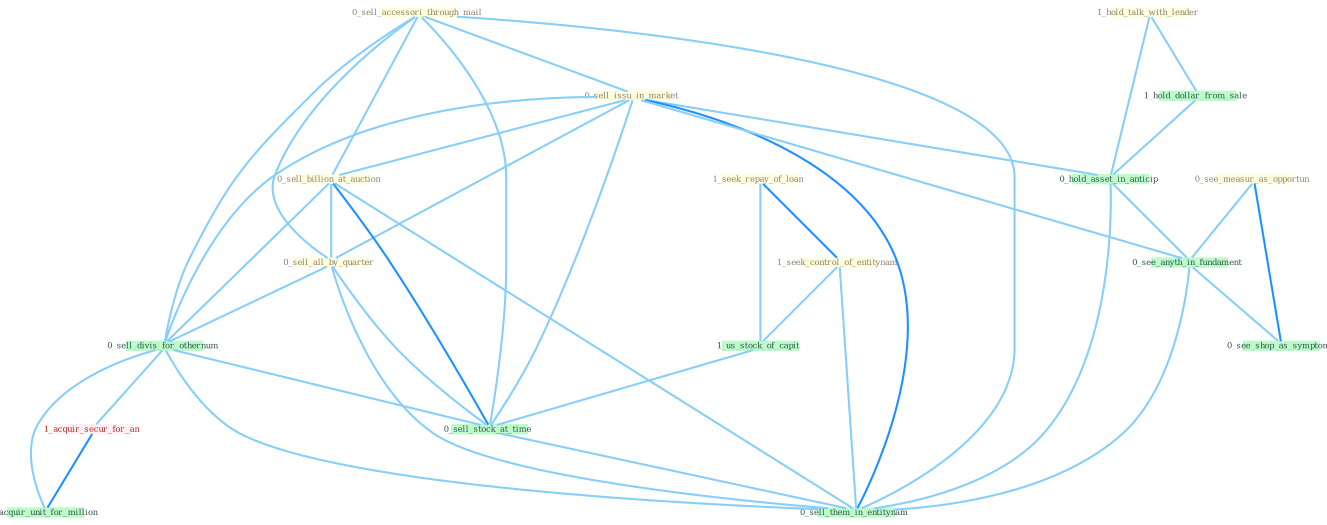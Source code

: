 Graph G{ 
    node
    [shape=polygon,style=filled,width=.5,height=.06,color="#BDFCC9",fixedsize=true,fontsize=4,
    fontcolor="#2f4f4f"];
    {node
    [color="#ffffe0", fontcolor="#8b7d6b"] "1_seek_repay_of_loan " "1_hold_talk_with_lender " "0_sell_accessori_through_mail " "0_see_measur_as_opportun " "0_sell_issu_in_market " "1_seek_control_of_entitynam " "0_sell_billion_at_auction " "0_sell_all_by_quarter "}
{node [color="#fff0f5", fontcolor="#b22222"] "1_acquir_secur_for_an "}
edge [color="#B0E2FF"];

	"1_seek_repay_of_loan " -- "1_seek_control_of_entitynam " [w="2", color="#1e90ff" , len=0.8];
	"1_seek_repay_of_loan " -- "1_us_stock_of_capit " [w="1", color="#87cefa" ];
	"1_hold_talk_with_lender " -- "1_hold_dollar_from_sale " [w="1", color="#87cefa" ];
	"1_hold_talk_with_lender " -- "0_hold_asset_in_anticip " [w="1", color="#87cefa" ];
	"0_sell_accessori_through_mail " -- "0_sell_issu_in_market " [w="1", color="#87cefa" ];
	"0_sell_accessori_through_mail " -- "0_sell_billion_at_auction " [w="1", color="#87cefa" ];
	"0_sell_accessori_through_mail " -- "0_sell_all_by_quarter " [w="1", color="#87cefa" ];
	"0_sell_accessori_through_mail " -- "0_sell_divis_for_othernum " [w="1", color="#87cefa" ];
	"0_sell_accessori_through_mail " -- "0_sell_stock_at_time " [w="1", color="#87cefa" ];
	"0_sell_accessori_through_mail " -- "0_sell_them_in_entitynam " [w="1", color="#87cefa" ];
	"0_see_measur_as_opportun " -- "0_see_anyth_in_fundament " [w="1", color="#87cefa" ];
	"0_see_measur_as_opportun " -- "0_see_shop_as_symptom " [w="2", color="#1e90ff" , len=0.8];
	"0_sell_issu_in_market " -- "0_sell_billion_at_auction " [w="1", color="#87cefa" ];
	"0_sell_issu_in_market " -- "0_sell_all_by_quarter " [w="1", color="#87cefa" ];
	"0_sell_issu_in_market " -- "0_sell_divis_for_othernum " [w="1", color="#87cefa" ];
	"0_sell_issu_in_market " -- "0_hold_asset_in_anticip " [w="1", color="#87cefa" ];
	"0_sell_issu_in_market " -- "0_sell_stock_at_time " [w="1", color="#87cefa" ];
	"0_sell_issu_in_market " -- "0_see_anyth_in_fundament " [w="1", color="#87cefa" ];
	"0_sell_issu_in_market " -- "0_sell_them_in_entitynam " [w="2", color="#1e90ff" , len=0.8];
	"1_seek_control_of_entitynam " -- "1_us_stock_of_capit " [w="1", color="#87cefa" ];
	"1_seek_control_of_entitynam " -- "0_sell_them_in_entitynam " [w="1", color="#87cefa" ];
	"0_sell_billion_at_auction " -- "0_sell_all_by_quarter " [w="1", color="#87cefa" ];
	"0_sell_billion_at_auction " -- "0_sell_divis_for_othernum " [w="1", color="#87cefa" ];
	"0_sell_billion_at_auction " -- "0_sell_stock_at_time " [w="2", color="#1e90ff" , len=0.8];
	"0_sell_billion_at_auction " -- "0_sell_them_in_entitynam " [w="1", color="#87cefa" ];
	"0_sell_all_by_quarter " -- "0_sell_divis_for_othernum " [w="1", color="#87cefa" ];
	"0_sell_all_by_quarter " -- "0_sell_stock_at_time " [w="1", color="#87cefa" ];
	"0_sell_all_by_quarter " -- "0_sell_them_in_entitynam " [w="1", color="#87cefa" ];
	"0_sell_divis_for_othernum " -- "1_acquir_secur_for_an " [w="1", color="#87cefa" ];
	"0_sell_divis_for_othernum " -- "0_sell_stock_at_time " [w="1", color="#87cefa" ];
	"0_sell_divis_for_othernum " -- "0_acquir_unit_for_million " [w="1", color="#87cefa" ];
	"0_sell_divis_for_othernum " -- "0_sell_them_in_entitynam " [w="1", color="#87cefa" ];
	"1_acquir_secur_for_an " -- "0_acquir_unit_for_million " [w="2", color="#1e90ff" , len=0.8];
	"1_us_stock_of_capit " -- "0_sell_stock_at_time " [w="1", color="#87cefa" ];
	"1_hold_dollar_from_sale " -- "0_hold_asset_in_anticip " [w="1", color="#87cefa" ];
	"0_hold_asset_in_anticip " -- "0_see_anyth_in_fundament " [w="1", color="#87cefa" ];
	"0_hold_asset_in_anticip " -- "0_sell_them_in_entitynam " [w="1", color="#87cefa" ];
	"0_sell_stock_at_time " -- "0_sell_them_in_entitynam " [w="1", color="#87cefa" ];
	"0_see_anyth_in_fundament " -- "0_see_shop_as_symptom " [w="1", color="#87cefa" ];
	"0_see_anyth_in_fundament " -- "0_sell_them_in_entitynam " [w="1", color="#87cefa" ];
}